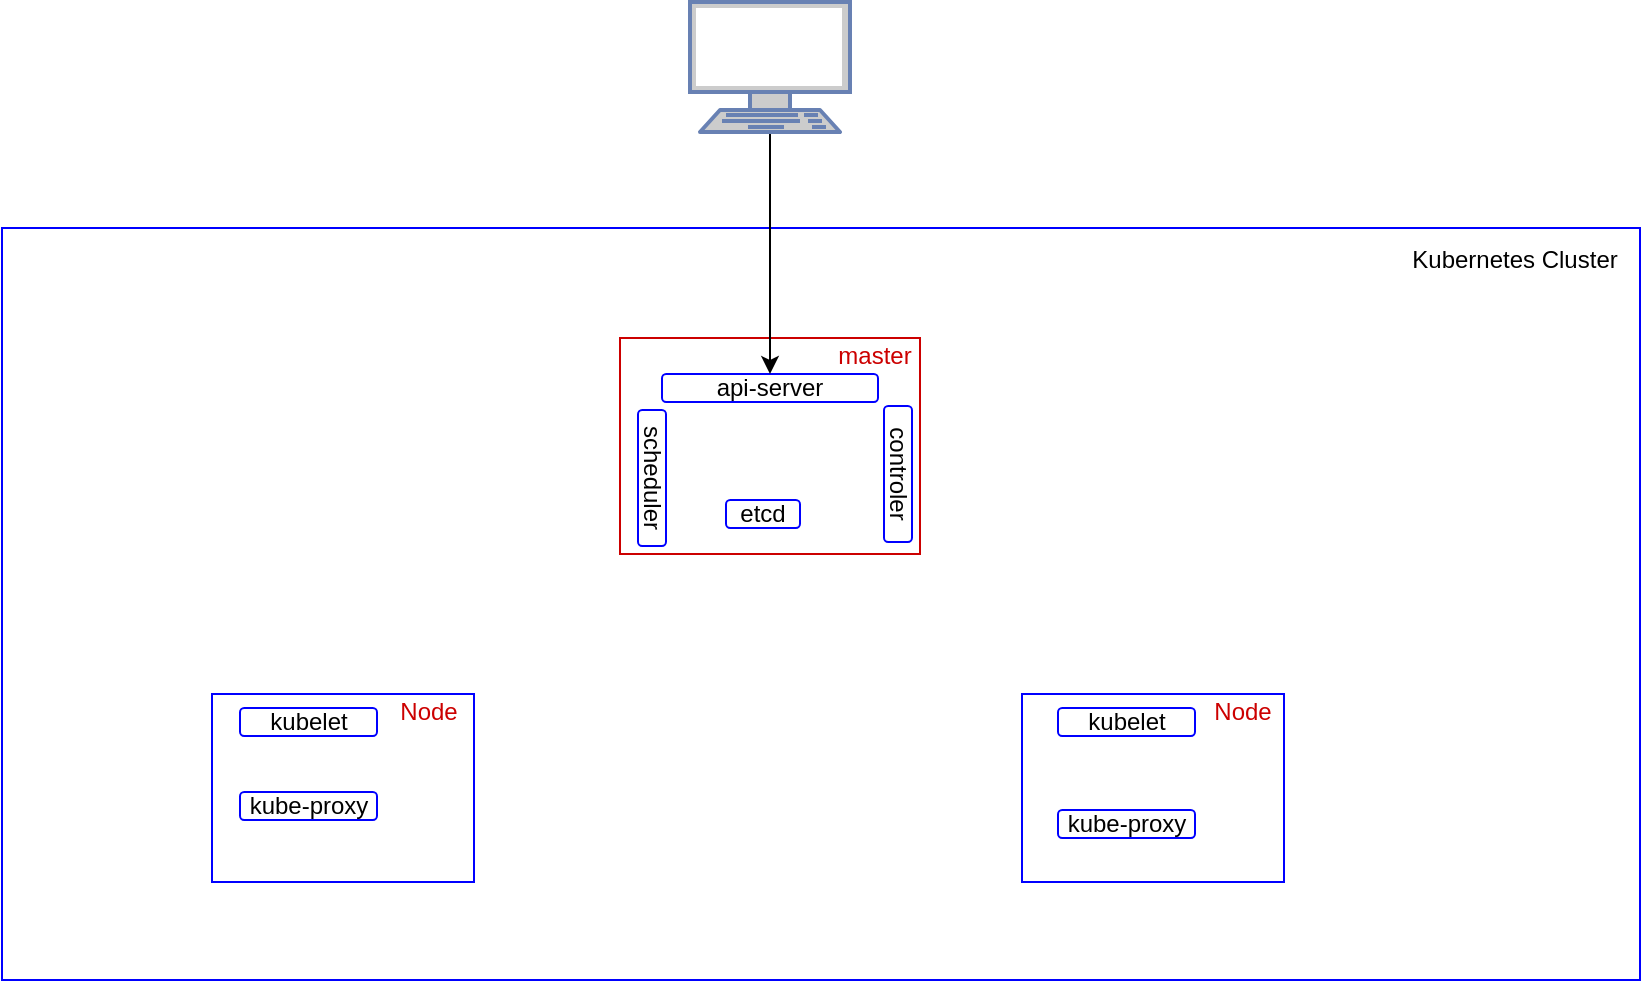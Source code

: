 <mxfile version="14.7.8" type="device"><diagram id="xVDnA7FFEy4fbdB-ptIe" name="Page-1"><mxGraphModel dx="946" dy="919" grid="0" gridSize="10" guides="1" tooltips="1" connect="1" arrows="1" fold="1" page="0" pageScale="1" pageWidth="827" pageHeight="1169" math="0" shadow="0"><root><mxCell id="0"/><mxCell id="1" parent="0"/><mxCell id="TNbxFjVsUQSxP1AhzEzY-10" value="" style="rounded=0;whiteSpace=wrap;html=1;strokeColor=#0000FF;" vertex="1" parent="1"><mxGeometry x="24" y="41" width="819" height="376" as="geometry"/></mxCell><mxCell id="TNbxFjVsUQSxP1AhzEzY-1" value="" style="rounded=0;whiteSpace=wrap;html=1;strokeColor=#CC0000;" vertex="1" parent="1"><mxGeometry x="333" y="96" width="150" height="108" as="geometry"/></mxCell><mxCell id="TNbxFjVsUQSxP1AhzEzY-2" value="" style="rounded=0;whiteSpace=wrap;html=1;strokeColor=#0000FF;" vertex="1" parent="1"><mxGeometry x="129" y="274" width="131" height="94" as="geometry"/></mxCell><mxCell id="TNbxFjVsUQSxP1AhzEzY-3" value="" style="rounded=0;whiteSpace=wrap;html=1;strokeColor=#0000FF;" vertex="1" parent="1"><mxGeometry x="534" y="274" width="131" height="94" as="geometry"/></mxCell><mxCell id="TNbxFjVsUQSxP1AhzEzY-4" value="&lt;font color=&quot;#cc0000&quot;&gt;master&lt;/font&gt;" style="text;html=1;align=center;verticalAlign=middle;resizable=0;points=[];autosize=1;strokeColor=none;" vertex="1" parent="1"><mxGeometry x="436" y="96" width="47" height="18" as="geometry"/></mxCell><mxCell id="TNbxFjVsUQSxP1AhzEzY-5" value="&lt;font color=&quot;#cc0000&quot;&gt;Node&lt;/font&gt;" style="text;html=1;align=center;verticalAlign=middle;resizable=0;points=[];autosize=1;strokeColor=none;" vertex="1" parent="1"><mxGeometry x="217" y="274" width="39" height="18" as="geometry"/></mxCell><mxCell id="TNbxFjVsUQSxP1AhzEzY-6" value="&lt;font color=&quot;#cc0000&quot;&gt;Node&lt;/font&gt;" style="text;html=1;align=center;verticalAlign=middle;resizable=0;points=[];autosize=1;strokeColor=none;" vertex="1" parent="1"><mxGeometry x="624" y="274" width="39" height="18" as="geometry"/></mxCell><mxCell id="TNbxFjVsUQSxP1AhzEzY-7" value="api-server" style="rounded=1;whiteSpace=wrap;html=1;strokeColor=#0000FF;" vertex="1" parent="1"><mxGeometry x="354" y="114" width="108" height="14" as="geometry"/></mxCell><mxCell id="TNbxFjVsUQSxP1AhzEzY-9" style="edgeStyle=orthogonalEdgeStyle;rounded=0;orthogonalLoop=1;jettySize=auto;html=1;" edge="1" parent="1" source="TNbxFjVsUQSxP1AhzEzY-8" target="TNbxFjVsUQSxP1AhzEzY-7"><mxGeometry relative="1" as="geometry"/></mxCell><mxCell id="TNbxFjVsUQSxP1AhzEzY-8" value="" style="fontColor=#0066CC;verticalAlign=top;verticalLabelPosition=bottom;labelPosition=center;align=center;html=1;outlineConnect=0;fillColor=#CCCCCC;strokeColor=#6881B3;gradientColor=none;gradientDirection=north;strokeWidth=2;shape=mxgraph.networks.terminal;" vertex="1" parent="1"><mxGeometry x="368" y="-72" width="80" height="65" as="geometry"/></mxCell><mxCell id="TNbxFjVsUQSxP1AhzEzY-11" value="Kubernetes Cluster" style="text;html=1;align=center;verticalAlign=middle;resizable=0;points=[];autosize=1;strokeColor=none;" vertex="1" parent="1"><mxGeometry x="723" y="48" width="113" height="18" as="geometry"/></mxCell><mxCell id="TNbxFjVsUQSxP1AhzEzY-12" value="scheduler" style="rounded=1;whiteSpace=wrap;html=1;strokeColor=#0000FF;rotation=90;" vertex="1" parent="1"><mxGeometry x="315" y="159" width="68" height="14" as="geometry"/></mxCell><mxCell id="TNbxFjVsUQSxP1AhzEzY-14" value="controler" style="rounded=1;whiteSpace=wrap;html=1;strokeColor=#0000FF;rotation=90;" vertex="1" parent="1"><mxGeometry x="438" y="157" width="68" height="14" as="geometry"/></mxCell><mxCell id="TNbxFjVsUQSxP1AhzEzY-15" value="etcd" style="rounded=1;whiteSpace=wrap;html=1;strokeColor=#0000FF;rotation=0;" vertex="1" parent="1"><mxGeometry x="386" y="177" width="37" height="14" as="geometry"/></mxCell><mxCell id="TNbxFjVsUQSxP1AhzEzY-17" value="kubelet" style="rounded=1;whiteSpace=wrap;html=1;strokeColor=#0000FF;" vertex="1" parent="1"><mxGeometry x="143" y="281" width="68.5" height="14" as="geometry"/></mxCell><mxCell id="TNbxFjVsUQSxP1AhzEzY-18" value="kubelet" style="rounded=1;whiteSpace=wrap;html=1;strokeColor=#0000FF;" vertex="1" parent="1"><mxGeometry x="552" y="281" width="68.5" height="14" as="geometry"/></mxCell><mxCell id="TNbxFjVsUQSxP1AhzEzY-19" value="kube-proxy" style="rounded=1;whiteSpace=wrap;html=1;strokeColor=#0000FF;" vertex="1" parent="1"><mxGeometry x="552" y="332" width="68.5" height="14" as="geometry"/></mxCell><mxCell id="TNbxFjVsUQSxP1AhzEzY-20" value="kube-proxy" style="rounded=1;whiteSpace=wrap;html=1;strokeColor=#0000FF;" vertex="1" parent="1"><mxGeometry x="143" y="323" width="68.5" height="14" as="geometry"/></mxCell></root></mxGraphModel></diagram></mxfile>